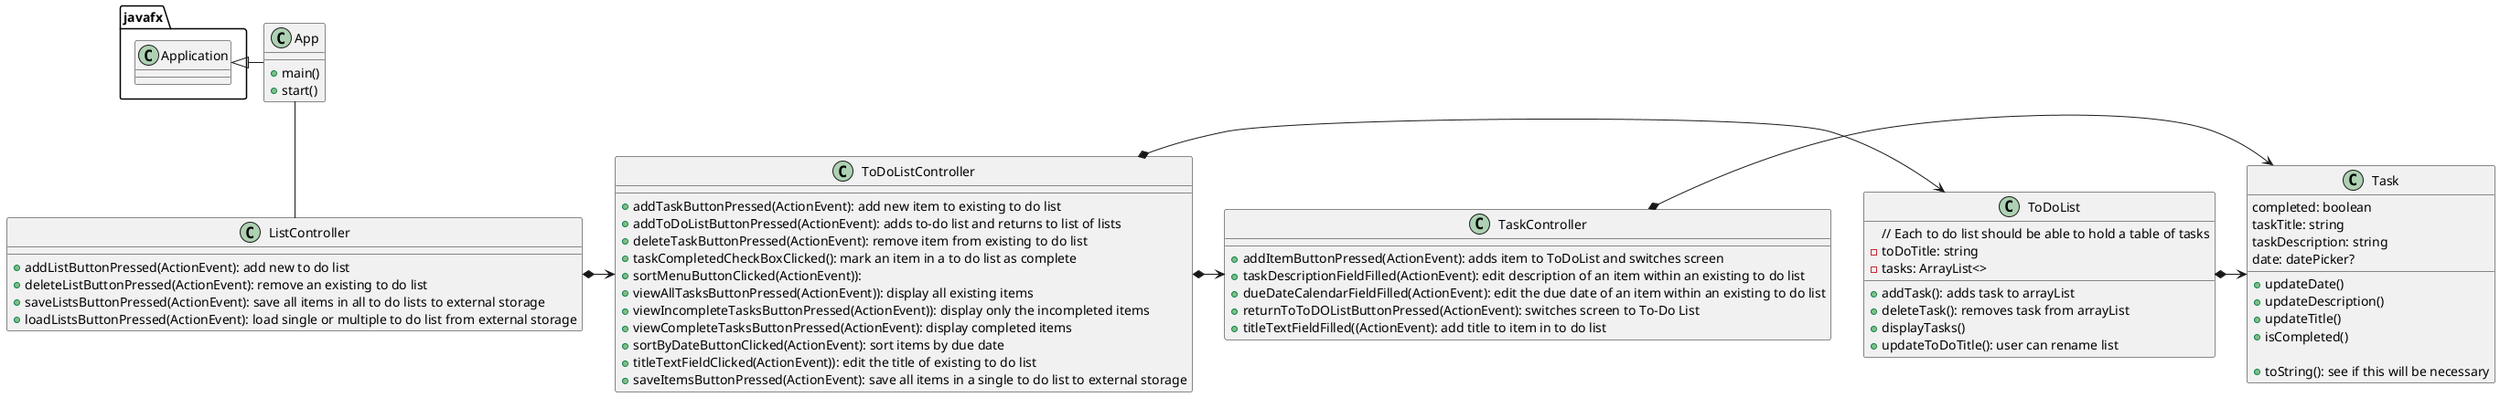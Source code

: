 @startuml
'https://plantuml.com/sequence-diagram

class App {
    + main()
    + start()
}

class ToDoList {
    // Each to do list should be able to hold a table of tasks
    - toDoTitle: string
    - tasks: ArrayList<>

    + addTask(): adds task to arrayList
    + deleteTask(): removes task from arrayList
    + displayTasks()
    + updateToDoTitle(): user can rename list

}

class Task {
    completed: boolean
    taskTitle: string
    taskDescription: string
    date: datePicker?

    + updateDate()
    + updateDescription()
    + updateTitle()
    + isCompleted()

    + toString(): see if this will be necessary
}

class ListController {
    + addListButtonPressed(ActionEvent): add new to do list
    + deleteListButtonPressed(ActionEvent): remove an existing to do list
    + saveListsButtonPressed(ActionEvent): save all items in all to do lists to external storage
    + loadListsButtonPressed(ActionEvent): load single or multiple to do list from external storage
}

class ToDoListController {
    + addTaskButtonPressed(ActionEvent): add new item to existing to do list
    + addToDoListButtonPressed(ActionEvent): adds to-do list and returns to list of lists
    + deleteTaskButtonPressed(ActionEvent): remove item from existing to do list
    + taskCompletedCheckBoxClicked(): mark an item in a to do list as complete
    + sortMenuButtonClicked(ActionEvent)):
        + viewAllTasksButtonPressed(ActionEvent)): display all existing items
        + viewIncompleteTasksButtonPressed(ActionEvent)): display only the incompleted items
        + viewCompleteTasksButtonPressed(ActionEvent): display completed items
    + sortByDateButtonClicked(ActionEvent): sort items by due date
    + titleTextFieldClicked(ActionEvent)): edit the title of existing to do list
    + saveItemsButtonPressed(ActionEvent): save all items in a single to do list to external storage
}

class TaskController {
    + addItemButtonPressed(ActionEvent): adds item to ToDoList and switches screen
    + taskDescriptionFieldFilled(ActionEvent): edit description of an item within an existing to do list
    + dueDateCalendarFieldFilled(ActionEvent): edit the due date of an item within an existing to do list
    + returnToToDOListButtonPressed(ActionEvent): switches screen to To-Do List
    + titleTextFieldFilled((ActionEvent): add title to item in to do list
}

javafx.Application <|- App
App -- ListController
ListController *-> ToDoListController
ToDoListController *-> ToDoList
ToDoListController *-> TaskController
TaskController *-> Task
ToDoList *-> Task

@enduml